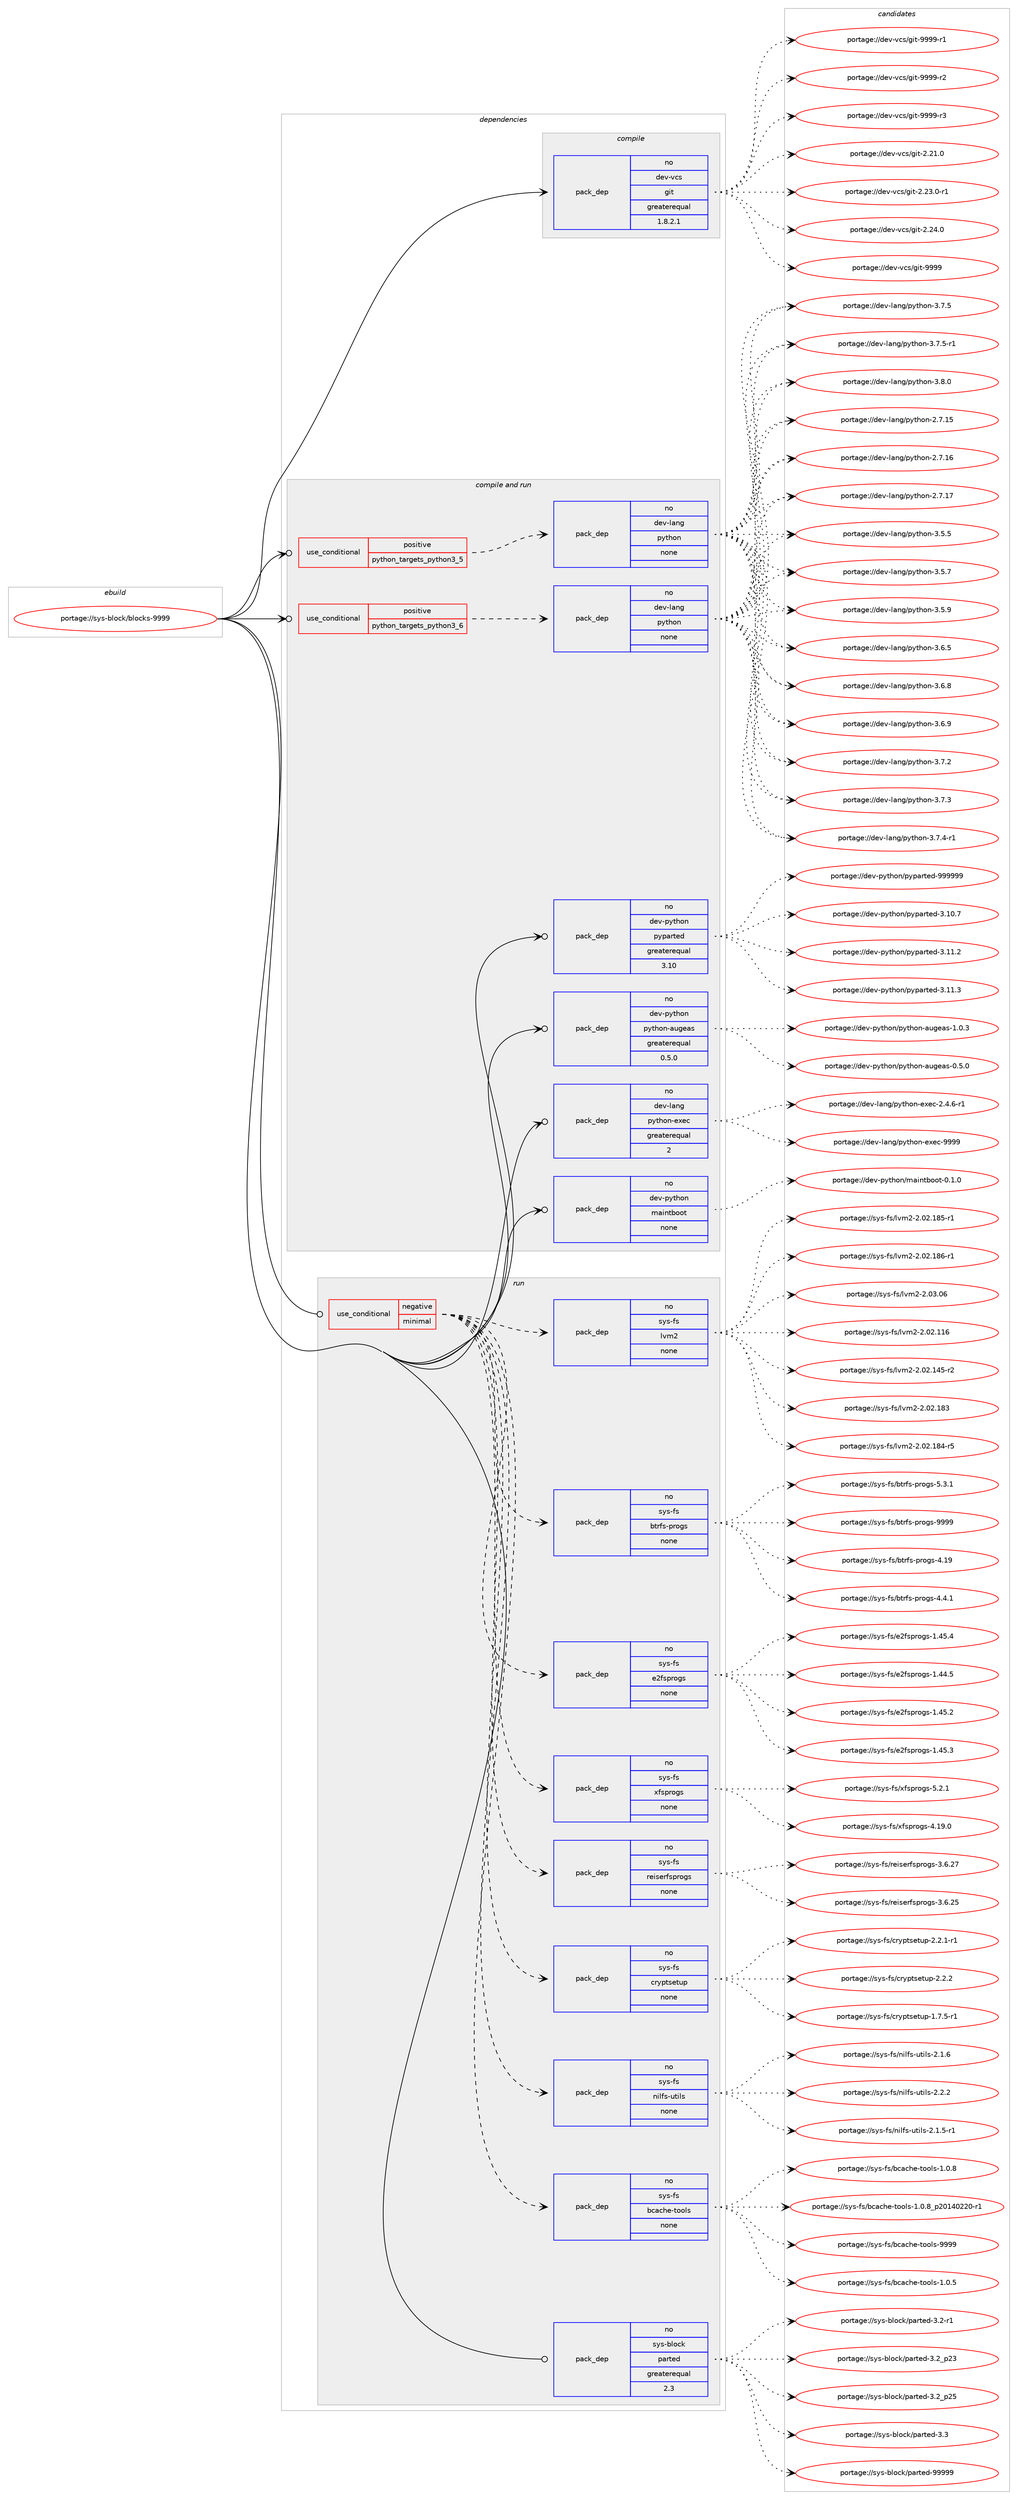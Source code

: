 digraph prolog {

# *************
# Graph options
# *************

newrank=true;
concentrate=true;
compound=true;
graph [rankdir=LR,fontname=Helvetica,fontsize=10,ranksep=1.5];#, ranksep=2.5, nodesep=0.2];
edge  [arrowhead=vee];
node  [fontname=Helvetica,fontsize=10];

# **********
# The ebuild
# **********

subgraph cluster_leftcol {
color=gray;
rank=same;
label=<<i>ebuild</i>>;
id [label="portage://sys-block/blocks-9999", color=red, width=4, href="../sys-block/blocks-9999.svg"];
}

# ****************
# The dependencies
# ****************

subgraph cluster_midcol {
color=gray;
label=<<i>dependencies</i>>;
subgraph cluster_compile {
fillcolor="#eeeeee";
style=filled;
label=<<i>compile</i>>;
subgraph pack306379 {
dependency413972 [label=<<TABLE BORDER="0" CELLBORDER="1" CELLSPACING="0" CELLPADDING="4" WIDTH="220"><TR><TD ROWSPAN="6" CELLPADDING="30">pack_dep</TD></TR><TR><TD WIDTH="110">no</TD></TR><TR><TD>dev-vcs</TD></TR><TR><TD>git</TD></TR><TR><TD>greaterequal</TD></TR><TR><TD>1.8.2.1</TD></TR></TABLE>>, shape=none, color=blue];
}
id:e -> dependency413972:w [weight=20,style="solid",arrowhead="vee"];
}
subgraph cluster_compileandrun {
fillcolor="#eeeeee";
style=filled;
label=<<i>compile and run</i>>;
subgraph cond100670 {
dependency413973 [label=<<TABLE BORDER="0" CELLBORDER="1" CELLSPACING="0" CELLPADDING="4"><TR><TD ROWSPAN="3" CELLPADDING="10">use_conditional</TD></TR><TR><TD>positive</TD></TR><TR><TD>python_targets_python3_5</TD></TR></TABLE>>, shape=none, color=red];
subgraph pack306380 {
dependency413974 [label=<<TABLE BORDER="0" CELLBORDER="1" CELLSPACING="0" CELLPADDING="4" WIDTH="220"><TR><TD ROWSPAN="6" CELLPADDING="30">pack_dep</TD></TR><TR><TD WIDTH="110">no</TD></TR><TR><TD>dev-lang</TD></TR><TR><TD>python</TD></TR><TR><TD>none</TD></TR><TR><TD></TD></TR></TABLE>>, shape=none, color=blue];
}
dependency413973:e -> dependency413974:w [weight=20,style="dashed",arrowhead="vee"];
}
id:e -> dependency413973:w [weight=20,style="solid",arrowhead="odotvee"];
subgraph cond100671 {
dependency413975 [label=<<TABLE BORDER="0" CELLBORDER="1" CELLSPACING="0" CELLPADDING="4"><TR><TD ROWSPAN="3" CELLPADDING="10">use_conditional</TD></TR><TR><TD>positive</TD></TR><TR><TD>python_targets_python3_6</TD></TR></TABLE>>, shape=none, color=red];
subgraph pack306381 {
dependency413976 [label=<<TABLE BORDER="0" CELLBORDER="1" CELLSPACING="0" CELLPADDING="4" WIDTH="220"><TR><TD ROWSPAN="6" CELLPADDING="30">pack_dep</TD></TR><TR><TD WIDTH="110">no</TD></TR><TR><TD>dev-lang</TD></TR><TR><TD>python</TD></TR><TR><TD>none</TD></TR><TR><TD></TD></TR></TABLE>>, shape=none, color=blue];
}
dependency413975:e -> dependency413976:w [weight=20,style="dashed",arrowhead="vee"];
}
id:e -> dependency413975:w [weight=20,style="solid",arrowhead="odotvee"];
subgraph pack306382 {
dependency413977 [label=<<TABLE BORDER="0" CELLBORDER="1" CELLSPACING="0" CELLPADDING="4" WIDTH="220"><TR><TD ROWSPAN="6" CELLPADDING="30">pack_dep</TD></TR><TR><TD WIDTH="110">no</TD></TR><TR><TD>dev-lang</TD></TR><TR><TD>python-exec</TD></TR><TR><TD>greaterequal</TD></TR><TR><TD>2</TD></TR></TABLE>>, shape=none, color=blue];
}
id:e -> dependency413977:w [weight=20,style="solid",arrowhead="odotvee"];
subgraph pack306383 {
dependency413978 [label=<<TABLE BORDER="0" CELLBORDER="1" CELLSPACING="0" CELLPADDING="4" WIDTH="220"><TR><TD ROWSPAN="6" CELLPADDING="30">pack_dep</TD></TR><TR><TD WIDTH="110">no</TD></TR><TR><TD>dev-python</TD></TR><TR><TD>maintboot</TD></TR><TR><TD>none</TD></TR><TR><TD></TD></TR></TABLE>>, shape=none, color=blue];
}
id:e -> dependency413978:w [weight=20,style="solid",arrowhead="odotvee"];
subgraph pack306384 {
dependency413979 [label=<<TABLE BORDER="0" CELLBORDER="1" CELLSPACING="0" CELLPADDING="4" WIDTH="220"><TR><TD ROWSPAN="6" CELLPADDING="30">pack_dep</TD></TR><TR><TD WIDTH="110">no</TD></TR><TR><TD>dev-python</TD></TR><TR><TD>pyparted</TD></TR><TR><TD>greaterequal</TD></TR><TR><TD>3.10</TD></TR></TABLE>>, shape=none, color=blue];
}
id:e -> dependency413979:w [weight=20,style="solid",arrowhead="odotvee"];
subgraph pack306385 {
dependency413980 [label=<<TABLE BORDER="0" CELLBORDER="1" CELLSPACING="0" CELLPADDING="4" WIDTH="220"><TR><TD ROWSPAN="6" CELLPADDING="30">pack_dep</TD></TR><TR><TD WIDTH="110">no</TD></TR><TR><TD>dev-python</TD></TR><TR><TD>python-augeas</TD></TR><TR><TD>greaterequal</TD></TR><TR><TD>0.5.0</TD></TR></TABLE>>, shape=none, color=blue];
}
id:e -> dependency413980:w [weight=20,style="solid",arrowhead="odotvee"];
}
subgraph cluster_run {
fillcolor="#eeeeee";
style=filled;
label=<<i>run</i>>;
subgraph cond100672 {
dependency413981 [label=<<TABLE BORDER="0" CELLBORDER="1" CELLSPACING="0" CELLPADDING="4"><TR><TD ROWSPAN="3" CELLPADDING="10">use_conditional</TD></TR><TR><TD>negative</TD></TR><TR><TD>minimal</TD></TR></TABLE>>, shape=none, color=red];
subgraph pack306386 {
dependency413982 [label=<<TABLE BORDER="0" CELLBORDER="1" CELLSPACING="0" CELLPADDING="4" WIDTH="220"><TR><TD ROWSPAN="6" CELLPADDING="30">pack_dep</TD></TR><TR><TD WIDTH="110">no</TD></TR><TR><TD>sys-fs</TD></TR><TR><TD>btrfs-progs</TD></TR><TR><TD>none</TD></TR><TR><TD></TD></TR></TABLE>>, shape=none, color=blue];
}
dependency413981:e -> dependency413982:w [weight=20,style="dashed",arrowhead="vee"];
subgraph pack306387 {
dependency413983 [label=<<TABLE BORDER="0" CELLBORDER="1" CELLSPACING="0" CELLPADDING="4" WIDTH="220"><TR><TD ROWSPAN="6" CELLPADDING="30">pack_dep</TD></TR><TR><TD WIDTH="110">no</TD></TR><TR><TD>sys-fs</TD></TR><TR><TD>lvm2</TD></TR><TR><TD>none</TD></TR><TR><TD></TD></TR></TABLE>>, shape=none, color=blue];
}
dependency413981:e -> dependency413983:w [weight=20,style="dashed",arrowhead="vee"];
subgraph pack306388 {
dependency413984 [label=<<TABLE BORDER="0" CELLBORDER="1" CELLSPACING="0" CELLPADDING="4" WIDTH="220"><TR><TD ROWSPAN="6" CELLPADDING="30">pack_dep</TD></TR><TR><TD WIDTH="110">no</TD></TR><TR><TD>sys-fs</TD></TR><TR><TD>bcache-tools</TD></TR><TR><TD>none</TD></TR><TR><TD></TD></TR></TABLE>>, shape=none, color=blue];
}
dependency413981:e -> dependency413984:w [weight=20,style="dashed",arrowhead="vee"];
subgraph pack306389 {
dependency413985 [label=<<TABLE BORDER="0" CELLBORDER="1" CELLSPACING="0" CELLPADDING="4" WIDTH="220"><TR><TD ROWSPAN="6" CELLPADDING="30">pack_dep</TD></TR><TR><TD WIDTH="110">no</TD></TR><TR><TD>sys-fs</TD></TR><TR><TD>nilfs-utils</TD></TR><TR><TD>none</TD></TR><TR><TD></TD></TR></TABLE>>, shape=none, color=blue];
}
dependency413981:e -> dependency413985:w [weight=20,style="dashed",arrowhead="vee"];
subgraph pack306390 {
dependency413986 [label=<<TABLE BORDER="0" CELLBORDER="1" CELLSPACING="0" CELLPADDING="4" WIDTH="220"><TR><TD ROWSPAN="6" CELLPADDING="30">pack_dep</TD></TR><TR><TD WIDTH="110">no</TD></TR><TR><TD>sys-fs</TD></TR><TR><TD>cryptsetup</TD></TR><TR><TD>none</TD></TR><TR><TD></TD></TR></TABLE>>, shape=none, color=blue];
}
dependency413981:e -> dependency413986:w [weight=20,style="dashed",arrowhead="vee"];
subgraph pack306391 {
dependency413987 [label=<<TABLE BORDER="0" CELLBORDER="1" CELLSPACING="0" CELLPADDING="4" WIDTH="220"><TR><TD ROWSPAN="6" CELLPADDING="30">pack_dep</TD></TR><TR><TD WIDTH="110">no</TD></TR><TR><TD>sys-fs</TD></TR><TR><TD>reiserfsprogs</TD></TR><TR><TD>none</TD></TR><TR><TD></TD></TR></TABLE>>, shape=none, color=blue];
}
dependency413981:e -> dependency413987:w [weight=20,style="dashed",arrowhead="vee"];
subgraph pack306392 {
dependency413988 [label=<<TABLE BORDER="0" CELLBORDER="1" CELLSPACING="0" CELLPADDING="4" WIDTH="220"><TR><TD ROWSPAN="6" CELLPADDING="30">pack_dep</TD></TR><TR><TD WIDTH="110">no</TD></TR><TR><TD>sys-fs</TD></TR><TR><TD>xfsprogs</TD></TR><TR><TD>none</TD></TR><TR><TD></TD></TR></TABLE>>, shape=none, color=blue];
}
dependency413981:e -> dependency413988:w [weight=20,style="dashed",arrowhead="vee"];
subgraph pack306393 {
dependency413989 [label=<<TABLE BORDER="0" CELLBORDER="1" CELLSPACING="0" CELLPADDING="4" WIDTH="220"><TR><TD ROWSPAN="6" CELLPADDING="30">pack_dep</TD></TR><TR><TD WIDTH="110">no</TD></TR><TR><TD>sys-fs</TD></TR><TR><TD>e2fsprogs</TD></TR><TR><TD>none</TD></TR><TR><TD></TD></TR></TABLE>>, shape=none, color=blue];
}
dependency413981:e -> dependency413989:w [weight=20,style="dashed",arrowhead="vee"];
}
id:e -> dependency413981:w [weight=20,style="solid",arrowhead="odot"];
subgraph pack306394 {
dependency413990 [label=<<TABLE BORDER="0" CELLBORDER="1" CELLSPACING="0" CELLPADDING="4" WIDTH="220"><TR><TD ROWSPAN="6" CELLPADDING="30">pack_dep</TD></TR><TR><TD WIDTH="110">no</TD></TR><TR><TD>sys-block</TD></TR><TR><TD>parted</TD></TR><TR><TD>greaterequal</TD></TR><TR><TD>2.3</TD></TR></TABLE>>, shape=none, color=blue];
}
id:e -> dependency413990:w [weight=20,style="solid",arrowhead="odot"];
}
}

# **************
# The candidates
# **************

subgraph cluster_choices {
rank=same;
color=gray;
label=<<i>candidates</i>>;

subgraph choice306379 {
color=black;
nodesep=1;
choiceportage10010111845118991154710310511645504650494648 [label="portage://dev-vcs/git-2.21.0", color=red, width=4,href="../dev-vcs/git-2.21.0.svg"];
choiceportage100101118451189911547103105116455046505146484511449 [label="portage://dev-vcs/git-2.23.0-r1", color=red, width=4,href="../dev-vcs/git-2.23.0-r1.svg"];
choiceportage10010111845118991154710310511645504650524648 [label="portage://dev-vcs/git-2.24.0", color=red, width=4,href="../dev-vcs/git-2.24.0.svg"];
choiceportage1001011184511899115471031051164557575757 [label="portage://dev-vcs/git-9999", color=red, width=4,href="../dev-vcs/git-9999.svg"];
choiceportage10010111845118991154710310511645575757574511449 [label="portage://dev-vcs/git-9999-r1", color=red, width=4,href="../dev-vcs/git-9999-r1.svg"];
choiceportage10010111845118991154710310511645575757574511450 [label="portage://dev-vcs/git-9999-r2", color=red, width=4,href="../dev-vcs/git-9999-r2.svg"];
choiceportage10010111845118991154710310511645575757574511451 [label="portage://dev-vcs/git-9999-r3", color=red, width=4,href="../dev-vcs/git-9999-r3.svg"];
dependency413972:e -> choiceportage10010111845118991154710310511645504650494648:w [style=dotted,weight="100"];
dependency413972:e -> choiceportage100101118451189911547103105116455046505146484511449:w [style=dotted,weight="100"];
dependency413972:e -> choiceportage10010111845118991154710310511645504650524648:w [style=dotted,weight="100"];
dependency413972:e -> choiceportage1001011184511899115471031051164557575757:w [style=dotted,weight="100"];
dependency413972:e -> choiceportage10010111845118991154710310511645575757574511449:w [style=dotted,weight="100"];
dependency413972:e -> choiceportage10010111845118991154710310511645575757574511450:w [style=dotted,weight="100"];
dependency413972:e -> choiceportage10010111845118991154710310511645575757574511451:w [style=dotted,weight="100"];
}
subgraph choice306380 {
color=black;
nodesep=1;
choiceportage10010111845108971101034711212111610411111045504655464953 [label="portage://dev-lang/python-2.7.15", color=red, width=4,href="../dev-lang/python-2.7.15.svg"];
choiceportage10010111845108971101034711212111610411111045504655464954 [label="portage://dev-lang/python-2.7.16", color=red, width=4,href="../dev-lang/python-2.7.16.svg"];
choiceportage10010111845108971101034711212111610411111045504655464955 [label="portage://dev-lang/python-2.7.17", color=red, width=4,href="../dev-lang/python-2.7.17.svg"];
choiceportage100101118451089711010347112121116104111110455146534653 [label="portage://dev-lang/python-3.5.5", color=red, width=4,href="../dev-lang/python-3.5.5.svg"];
choiceportage100101118451089711010347112121116104111110455146534655 [label="portage://dev-lang/python-3.5.7", color=red, width=4,href="../dev-lang/python-3.5.7.svg"];
choiceportage100101118451089711010347112121116104111110455146534657 [label="portage://dev-lang/python-3.5.9", color=red, width=4,href="../dev-lang/python-3.5.9.svg"];
choiceportage100101118451089711010347112121116104111110455146544653 [label="portage://dev-lang/python-3.6.5", color=red, width=4,href="../dev-lang/python-3.6.5.svg"];
choiceportage100101118451089711010347112121116104111110455146544656 [label="portage://dev-lang/python-3.6.8", color=red, width=4,href="../dev-lang/python-3.6.8.svg"];
choiceportage100101118451089711010347112121116104111110455146544657 [label="portage://dev-lang/python-3.6.9", color=red, width=4,href="../dev-lang/python-3.6.9.svg"];
choiceportage100101118451089711010347112121116104111110455146554650 [label="portage://dev-lang/python-3.7.2", color=red, width=4,href="../dev-lang/python-3.7.2.svg"];
choiceportage100101118451089711010347112121116104111110455146554651 [label="portage://dev-lang/python-3.7.3", color=red, width=4,href="../dev-lang/python-3.7.3.svg"];
choiceportage1001011184510897110103471121211161041111104551465546524511449 [label="portage://dev-lang/python-3.7.4-r1", color=red, width=4,href="../dev-lang/python-3.7.4-r1.svg"];
choiceportage100101118451089711010347112121116104111110455146554653 [label="portage://dev-lang/python-3.7.5", color=red, width=4,href="../dev-lang/python-3.7.5.svg"];
choiceportage1001011184510897110103471121211161041111104551465546534511449 [label="portage://dev-lang/python-3.7.5-r1", color=red, width=4,href="../dev-lang/python-3.7.5-r1.svg"];
choiceportage100101118451089711010347112121116104111110455146564648 [label="portage://dev-lang/python-3.8.0", color=red, width=4,href="../dev-lang/python-3.8.0.svg"];
dependency413974:e -> choiceportage10010111845108971101034711212111610411111045504655464953:w [style=dotted,weight="100"];
dependency413974:e -> choiceportage10010111845108971101034711212111610411111045504655464954:w [style=dotted,weight="100"];
dependency413974:e -> choiceportage10010111845108971101034711212111610411111045504655464955:w [style=dotted,weight="100"];
dependency413974:e -> choiceportage100101118451089711010347112121116104111110455146534653:w [style=dotted,weight="100"];
dependency413974:e -> choiceportage100101118451089711010347112121116104111110455146534655:w [style=dotted,weight="100"];
dependency413974:e -> choiceportage100101118451089711010347112121116104111110455146534657:w [style=dotted,weight="100"];
dependency413974:e -> choiceportage100101118451089711010347112121116104111110455146544653:w [style=dotted,weight="100"];
dependency413974:e -> choiceportage100101118451089711010347112121116104111110455146544656:w [style=dotted,weight="100"];
dependency413974:e -> choiceportage100101118451089711010347112121116104111110455146544657:w [style=dotted,weight="100"];
dependency413974:e -> choiceportage100101118451089711010347112121116104111110455146554650:w [style=dotted,weight="100"];
dependency413974:e -> choiceportage100101118451089711010347112121116104111110455146554651:w [style=dotted,weight="100"];
dependency413974:e -> choiceportage1001011184510897110103471121211161041111104551465546524511449:w [style=dotted,weight="100"];
dependency413974:e -> choiceportage100101118451089711010347112121116104111110455146554653:w [style=dotted,weight="100"];
dependency413974:e -> choiceportage1001011184510897110103471121211161041111104551465546534511449:w [style=dotted,weight="100"];
dependency413974:e -> choiceportage100101118451089711010347112121116104111110455146564648:w [style=dotted,weight="100"];
}
subgraph choice306381 {
color=black;
nodesep=1;
choiceportage10010111845108971101034711212111610411111045504655464953 [label="portage://dev-lang/python-2.7.15", color=red, width=4,href="../dev-lang/python-2.7.15.svg"];
choiceportage10010111845108971101034711212111610411111045504655464954 [label="portage://dev-lang/python-2.7.16", color=red, width=4,href="../dev-lang/python-2.7.16.svg"];
choiceportage10010111845108971101034711212111610411111045504655464955 [label="portage://dev-lang/python-2.7.17", color=red, width=4,href="../dev-lang/python-2.7.17.svg"];
choiceportage100101118451089711010347112121116104111110455146534653 [label="portage://dev-lang/python-3.5.5", color=red, width=4,href="../dev-lang/python-3.5.5.svg"];
choiceportage100101118451089711010347112121116104111110455146534655 [label="portage://dev-lang/python-3.5.7", color=red, width=4,href="../dev-lang/python-3.5.7.svg"];
choiceportage100101118451089711010347112121116104111110455146534657 [label="portage://dev-lang/python-3.5.9", color=red, width=4,href="../dev-lang/python-3.5.9.svg"];
choiceportage100101118451089711010347112121116104111110455146544653 [label="portage://dev-lang/python-3.6.5", color=red, width=4,href="../dev-lang/python-3.6.5.svg"];
choiceportage100101118451089711010347112121116104111110455146544656 [label="portage://dev-lang/python-3.6.8", color=red, width=4,href="../dev-lang/python-3.6.8.svg"];
choiceportage100101118451089711010347112121116104111110455146544657 [label="portage://dev-lang/python-3.6.9", color=red, width=4,href="../dev-lang/python-3.6.9.svg"];
choiceportage100101118451089711010347112121116104111110455146554650 [label="portage://dev-lang/python-3.7.2", color=red, width=4,href="../dev-lang/python-3.7.2.svg"];
choiceportage100101118451089711010347112121116104111110455146554651 [label="portage://dev-lang/python-3.7.3", color=red, width=4,href="../dev-lang/python-3.7.3.svg"];
choiceportage1001011184510897110103471121211161041111104551465546524511449 [label="portage://dev-lang/python-3.7.4-r1", color=red, width=4,href="../dev-lang/python-3.7.4-r1.svg"];
choiceportage100101118451089711010347112121116104111110455146554653 [label="portage://dev-lang/python-3.7.5", color=red, width=4,href="../dev-lang/python-3.7.5.svg"];
choiceportage1001011184510897110103471121211161041111104551465546534511449 [label="portage://dev-lang/python-3.7.5-r1", color=red, width=4,href="../dev-lang/python-3.7.5-r1.svg"];
choiceportage100101118451089711010347112121116104111110455146564648 [label="portage://dev-lang/python-3.8.0", color=red, width=4,href="../dev-lang/python-3.8.0.svg"];
dependency413976:e -> choiceportage10010111845108971101034711212111610411111045504655464953:w [style=dotted,weight="100"];
dependency413976:e -> choiceportage10010111845108971101034711212111610411111045504655464954:w [style=dotted,weight="100"];
dependency413976:e -> choiceportage10010111845108971101034711212111610411111045504655464955:w [style=dotted,weight="100"];
dependency413976:e -> choiceportage100101118451089711010347112121116104111110455146534653:w [style=dotted,weight="100"];
dependency413976:e -> choiceportage100101118451089711010347112121116104111110455146534655:w [style=dotted,weight="100"];
dependency413976:e -> choiceportage100101118451089711010347112121116104111110455146534657:w [style=dotted,weight="100"];
dependency413976:e -> choiceportage100101118451089711010347112121116104111110455146544653:w [style=dotted,weight="100"];
dependency413976:e -> choiceportage100101118451089711010347112121116104111110455146544656:w [style=dotted,weight="100"];
dependency413976:e -> choiceportage100101118451089711010347112121116104111110455146544657:w [style=dotted,weight="100"];
dependency413976:e -> choiceportage100101118451089711010347112121116104111110455146554650:w [style=dotted,weight="100"];
dependency413976:e -> choiceportage100101118451089711010347112121116104111110455146554651:w [style=dotted,weight="100"];
dependency413976:e -> choiceportage1001011184510897110103471121211161041111104551465546524511449:w [style=dotted,weight="100"];
dependency413976:e -> choiceportage100101118451089711010347112121116104111110455146554653:w [style=dotted,weight="100"];
dependency413976:e -> choiceportage1001011184510897110103471121211161041111104551465546534511449:w [style=dotted,weight="100"];
dependency413976:e -> choiceportage100101118451089711010347112121116104111110455146564648:w [style=dotted,weight="100"];
}
subgraph choice306382 {
color=black;
nodesep=1;
choiceportage10010111845108971101034711212111610411111045101120101994550465246544511449 [label="portage://dev-lang/python-exec-2.4.6-r1", color=red, width=4,href="../dev-lang/python-exec-2.4.6-r1.svg"];
choiceportage10010111845108971101034711212111610411111045101120101994557575757 [label="portage://dev-lang/python-exec-9999", color=red, width=4,href="../dev-lang/python-exec-9999.svg"];
dependency413977:e -> choiceportage10010111845108971101034711212111610411111045101120101994550465246544511449:w [style=dotted,weight="100"];
dependency413977:e -> choiceportage10010111845108971101034711212111610411111045101120101994557575757:w [style=dotted,weight="100"];
}
subgraph choice306383 {
color=black;
nodesep=1;
choiceportage10010111845112121116104111110471099710511011698111111116454846494648 [label="portage://dev-python/maintboot-0.1.0", color=red, width=4,href="../dev-python/maintboot-0.1.0.svg"];
dependency413978:e -> choiceportage10010111845112121116104111110471099710511011698111111116454846494648:w [style=dotted,weight="100"];
}
subgraph choice306384 {
color=black;
nodesep=1;
choiceportage10010111845112121116104111110471121211129711411610110045514649484655 [label="portage://dev-python/pyparted-3.10.7", color=red, width=4,href="../dev-python/pyparted-3.10.7.svg"];
choiceportage10010111845112121116104111110471121211129711411610110045514649494650 [label="portage://dev-python/pyparted-3.11.2", color=red, width=4,href="../dev-python/pyparted-3.11.2.svg"];
choiceportage10010111845112121116104111110471121211129711411610110045514649494651 [label="portage://dev-python/pyparted-3.11.3", color=red, width=4,href="../dev-python/pyparted-3.11.3.svg"];
choiceportage10010111845112121116104111110471121211129711411610110045575757575757 [label="portage://dev-python/pyparted-999999", color=red, width=4,href="../dev-python/pyparted-999999.svg"];
dependency413979:e -> choiceportage10010111845112121116104111110471121211129711411610110045514649484655:w [style=dotted,weight="100"];
dependency413979:e -> choiceportage10010111845112121116104111110471121211129711411610110045514649494650:w [style=dotted,weight="100"];
dependency413979:e -> choiceportage10010111845112121116104111110471121211129711411610110045514649494651:w [style=dotted,weight="100"];
dependency413979:e -> choiceportage10010111845112121116104111110471121211129711411610110045575757575757:w [style=dotted,weight="100"];
}
subgraph choice306385 {
color=black;
nodesep=1;
choiceportage1001011184511212111610411111047112121116104111110459711710310197115454846534648 [label="portage://dev-python/python-augeas-0.5.0", color=red, width=4,href="../dev-python/python-augeas-0.5.0.svg"];
choiceportage1001011184511212111610411111047112121116104111110459711710310197115454946484651 [label="portage://dev-python/python-augeas-1.0.3", color=red, width=4,href="../dev-python/python-augeas-1.0.3.svg"];
dependency413980:e -> choiceportage1001011184511212111610411111047112121116104111110459711710310197115454846534648:w [style=dotted,weight="100"];
dependency413980:e -> choiceportage1001011184511212111610411111047112121116104111110459711710310197115454946484651:w [style=dotted,weight="100"];
}
subgraph choice306386 {
color=black;
nodesep=1;
choiceportage115121115451021154798116114102115451121141111031154552464957 [label="portage://sys-fs/btrfs-progs-4.19", color=red, width=4,href="../sys-fs/btrfs-progs-4.19.svg"];
choiceportage11512111545102115479811611410211545112114111103115455246524649 [label="portage://sys-fs/btrfs-progs-4.4.1", color=red, width=4,href="../sys-fs/btrfs-progs-4.4.1.svg"];
choiceportage11512111545102115479811611410211545112114111103115455346514649 [label="portage://sys-fs/btrfs-progs-5.3.1", color=red, width=4,href="../sys-fs/btrfs-progs-5.3.1.svg"];
choiceportage115121115451021154798116114102115451121141111031154557575757 [label="portage://sys-fs/btrfs-progs-9999", color=red, width=4,href="../sys-fs/btrfs-progs-9999.svg"];
dependency413982:e -> choiceportage115121115451021154798116114102115451121141111031154552464957:w [style=dotted,weight="100"];
dependency413982:e -> choiceportage11512111545102115479811611410211545112114111103115455246524649:w [style=dotted,weight="100"];
dependency413982:e -> choiceportage11512111545102115479811611410211545112114111103115455346514649:w [style=dotted,weight="100"];
dependency413982:e -> choiceportage115121115451021154798116114102115451121141111031154557575757:w [style=dotted,weight="100"];
}
subgraph choice306387 {
color=black;
nodesep=1;
choiceportage115121115451021154710811810950455046485046494954 [label="portage://sys-fs/lvm2-2.02.116", color=red, width=4,href="../sys-fs/lvm2-2.02.116.svg"];
choiceportage1151211154510211547108118109504550464850464952534511450 [label="portage://sys-fs/lvm2-2.02.145-r2", color=red, width=4,href="../sys-fs/lvm2-2.02.145-r2.svg"];
choiceportage115121115451021154710811810950455046485046495651 [label="portage://sys-fs/lvm2-2.02.183", color=red, width=4,href="../sys-fs/lvm2-2.02.183.svg"];
choiceportage1151211154510211547108118109504550464850464956524511453 [label="portage://sys-fs/lvm2-2.02.184-r5", color=red, width=4,href="../sys-fs/lvm2-2.02.184-r5.svg"];
choiceportage1151211154510211547108118109504550464850464956534511449 [label="portage://sys-fs/lvm2-2.02.185-r1", color=red, width=4,href="../sys-fs/lvm2-2.02.185-r1.svg"];
choiceportage1151211154510211547108118109504550464850464956544511449 [label="portage://sys-fs/lvm2-2.02.186-r1", color=red, width=4,href="../sys-fs/lvm2-2.02.186-r1.svg"];
choiceportage1151211154510211547108118109504550464851464854 [label="portage://sys-fs/lvm2-2.03.06", color=red, width=4,href="../sys-fs/lvm2-2.03.06.svg"];
dependency413983:e -> choiceportage115121115451021154710811810950455046485046494954:w [style=dotted,weight="100"];
dependency413983:e -> choiceportage1151211154510211547108118109504550464850464952534511450:w [style=dotted,weight="100"];
dependency413983:e -> choiceportage115121115451021154710811810950455046485046495651:w [style=dotted,weight="100"];
dependency413983:e -> choiceportage1151211154510211547108118109504550464850464956524511453:w [style=dotted,weight="100"];
dependency413983:e -> choiceportage1151211154510211547108118109504550464850464956534511449:w [style=dotted,weight="100"];
dependency413983:e -> choiceportage1151211154510211547108118109504550464850464956544511449:w [style=dotted,weight="100"];
dependency413983:e -> choiceportage1151211154510211547108118109504550464851464854:w [style=dotted,weight="100"];
}
subgraph choice306388 {
color=black;
nodesep=1;
choiceportage11512111545102115479899979910410145116111111108115454946484653 [label="portage://sys-fs/bcache-tools-1.0.5", color=red, width=4,href="../sys-fs/bcache-tools-1.0.5.svg"];
choiceportage11512111545102115479899979910410145116111111108115454946484656 [label="portage://sys-fs/bcache-tools-1.0.8", color=red, width=4,href="../sys-fs/bcache-tools-1.0.8.svg"];
choiceportage115121115451021154798999799104101451161111111081154549464846569511250484952485050484511449 [label="portage://sys-fs/bcache-tools-1.0.8_p20140220-r1", color=red, width=4,href="../sys-fs/bcache-tools-1.0.8_p20140220-r1.svg"];
choiceportage115121115451021154798999799104101451161111111081154557575757 [label="portage://sys-fs/bcache-tools-9999", color=red, width=4,href="../sys-fs/bcache-tools-9999.svg"];
dependency413984:e -> choiceportage11512111545102115479899979910410145116111111108115454946484653:w [style=dotted,weight="100"];
dependency413984:e -> choiceportage11512111545102115479899979910410145116111111108115454946484656:w [style=dotted,weight="100"];
dependency413984:e -> choiceportage115121115451021154798999799104101451161111111081154549464846569511250484952485050484511449:w [style=dotted,weight="100"];
dependency413984:e -> choiceportage115121115451021154798999799104101451161111111081154557575757:w [style=dotted,weight="100"];
}
subgraph choice306389 {
color=black;
nodesep=1;
choiceportage1151211154510211547110105108102115451171161051081154550464946534511449 [label="portage://sys-fs/nilfs-utils-2.1.5-r1", color=red, width=4,href="../sys-fs/nilfs-utils-2.1.5-r1.svg"];
choiceportage115121115451021154711010510810211545117116105108115455046494654 [label="portage://sys-fs/nilfs-utils-2.1.6", color=red, width=4,href="../sys-fs/nilfs-utils-2.1.6.svg"];
choiceportage115121115451021154711010510810211545117116105108115455046504650 [label="portage://sys-fs/nilfs-utils-2.2.2", color=red, width=4,href="../sys-fs/nilfs-utils-2.2.2.svg"];
dependency413985:e -> choiceportage1151211154510211547110105108102115451171161051081154550464946534511449:w [style=dotted,weight="100"];
dependency413985:e -> choiceportage115121115451021154711010510810211545117116105108115455046494654:w [style=dotted,weight="100"];
dependency413985:e -> choiceportage115121115451021154711010510810211545117116105108115455046504650:w [style=dotted,weight="100"];
}
subgraph choice306390 {
color=black;
nodesep=1;
choiceportage1151211154510211547991141211121161151011161171124549465546534511449 [label="portage://sys-fs/cryptsetup-1.7.5-r1", color=red, width=4,href="../sys-fs/cryptsetup-1.7.5-r1.svg"];
choiceportage1151211154510211547991141211121161151011161171124550465046494511449 [label="portage://sys-fs/cryptsetup-2.2.1-r1", color=red, width=4,href="../sys-fs/cryptsetup-2.2.1-r1.svg"];
choiceportage115121115451021154799114121112116115101116117112455046504650 [label="portage://sys-fs/cryptsetup-2.2.2", color=red, width=4,href="../sys-fs/cryptsetup-2.2.2.svg"];
dependency413986:e -> choiceportage1151211154510211547991141211121161151011161171124549465546534511449:w [style=dotted,weight="100"];
dependency413986:e -> choiceportage1151211154510211547991141211121161151011161171124550465046494511449:w [style=dotted,weight="100"];
dependency413986:e -> choiceportage115121115451021154799114121112116115101116117112455046504650:w [style=dotted,weight="100"];
}
subgraph choice306391 {
color=black;
nodesep=1;
choiceportage115121115451021154711410110511510111410211511211411110311545514654465053 [label="portage://sys-fs/reiserfsprogs-3.6.25", color=red, width=4,href="../sys-fs/reiserfsprogs-3.6.25.svg"];
choiceportage115121115451021154711410110511510111410211511211411110311545514654465055 [label="portage://sys-fs/reiserfsprogs-3.6.27", color=red, width=4,href="../sys-fs/reiserfsprogs-3.6.27.svg"];
dependency413987:e -> choiceportage115121115451021154711410110511510111410211511211411110311545514654465053:w [style=dotted,weight="100"];
dependency413987:e -> choiceportage115121115451021154711410110511510111410211511211411110311545514654465055:w [style=dotted,weight="100"];
}
subgraph choice306392 {
color=black;
nodesep=1;
choiceportage115121115451021154712010211511211411110311545524649574648 [label="portage://sys-fs/xfsprogs-4.19.0", color=red, width=4,href="../sys-fs/xfsprogs-4.19.0.svg"];
choiceportage1151211154510211547120102115112114111103115455346504649 [label="portage://sys-fs/xfsprogs-5.2.1", color=red, width=4,href="../sys-fs/xfsprogs-5.2.1.svg"];
dependency413988:e -> choiceportage115121115451021154712010211511211411110311545524649574648:w [style=dotted,weight="100"];
dependency413988:e -> choiceportage1151211154510211547120102115112114111103115455346504649:w [style=dotted,weight="100"];
}
subgraph choice306393 {
color=black;
nodesep=1;
choiceportage11512111545102115471015010211511211411110311545494652524653 [label="portage://sys-fs/e2fsprogs-1.44.5", color=red, width=4,href="../sys-fs/e2fsprogs-1.44.5.svg"];
choiceportage11512111545102115471015010211511211411110311545494652534650 [label="portage://sys-fs/e2fsprogs-1.45.2", color=red, width=4,href="../sys-fs/e2fsprogs-1.45.2.svg"];
choiceportage11512111545102115471015010211511211411110311545494652534651 [label="portage://sys-fs/e2fsprogs-1.45.3", color=red, width=4,href="../sys-fs/e2fsprogs-1.45.3.svg"];
choiceportage11512111545102115471015010211511211411110311545494652534652 [label="portage://sys-fs/e2fsprogs-1.45.4", color=red, width=4,href="../sys-fs/e2fsprogs-1.45.4.svg"];
dependency413989:e -> choiceportage11512111545102115471015010211511211411110311545494652524653:w [style=dotted,weight="100"];
dependency413989:e -> choiceportage11512111545102115471015010211511211411110311545494652534650:w [style=dotted,weight="100"];
dependency413989:e -> choiceportage11512111545102115471015010211511211411110311545494652534651:w [style=dotted,weight="100"];
dependency413989:e -> choiceportage11512111545102115471015010211511211411110311545494652534652:w [style=dotted,weight="100"];
}
subgraph choice306394 {
color=black;
nodesep=1;
choiceportage1151211154598108111991074711297114116101100455146504511449 [label="portage://sys-block/parted-3.2-r1", color=red, width=4,href="../sys-block/parted-3.2-r1.svg"];
choiceportage115121115459810811199107471129711411610110045514650951125051 [label="portage://sys-block/parted-3.2_p23", color=red, width=4,href="../sys-block/parted-3.2_p23.svg"];
choiceportage115121115459810811199107471129711411610110045514650951125053 [label="portage://sys-block/parted-3.2_p25", color=red, width=4,href="../sys-block/parted-3.2_p25.svg"];
choiceportage115121115459810811199107471129711411610110045514651 [label="portage://sys-block/parted-3.3", color=red, width=4,href="../sys-block/parted-3.3.svg"];
choiceportage1151211154598108111991074711297114116101100455757575757 [label="portage://sys-block/parted-99999", color=red, width=4,href="../sys-block/parted-99999.svg"];
dependency413990:e -> choiceportage1151211154598108111991074711297114116101100455146504511449:w [style=dotted,weight="100"];
dependency413990:e -> choiceportage115121115459810811199107471129711411610110045514650951125051:w [style=dotted,weight="100"];
dependency413990:e -> choiceportage115121115459810811199107471129711411610110045514650951125053:w [style=dotted,weight="100"];
dependency413990:e -> choiceportage115121115459810811199107471129711411610110045514651:w [style=dotted,weight="100"];
dependency413990:e -> choiceportage1151211154598108111991074711297114116101100455757575757:w [style=dotted,weight="100"];
}
}

}
